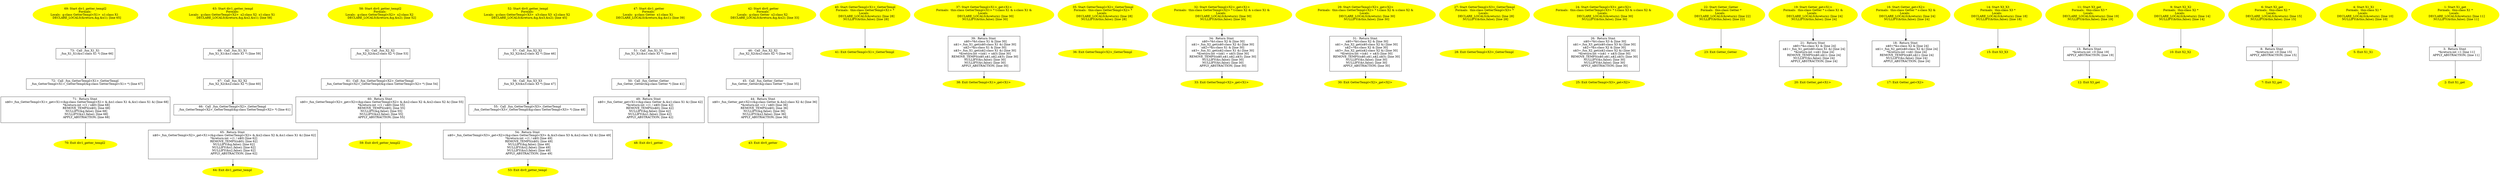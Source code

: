 digraph iCFG {
73 [label="73:  Call _fun_X1_X1 \n   _fun_X1_X1(&x1:class X1 *) [line 66]\n " shape="box"]
	

	 73 -> 72 ;
72 [label="72:  Call _fun_GetterTempl<X1>_GetterTempl \n   _fun_GetterTempl<X1>_GetterTempl(&g:class GetterTempl<X1> *) [line 67]\n " shape="box"]
	

	 72 -> 71 ;
71 [label="71:  Return Stmt \n   n$0=_fun_GetterTempl<X1>_get<X1>(&g:class GetterTempl<X1> &,&x1:class X1 &,&x1:class X1 &) [line 68]\n  *&return:int =(1 / n$0) [line 68]\n  REMOVE_TEMPS(n$0); [line 68]\n  NULLIFY(&g,false); [line 68]\n  NULLIFY(&x1,false); [line 68]\n  APPLY_ABSTRACTION; [line 68]\n " shape="box"]
	

	 71 -> 70 ;
70 [label="70: Exit div1_getter_templ2 \n  " color=yellow style=filled]
	

69 [label="69: Start div1_getter_templ2\nFormals: \nLocals:  g:class GetterTempl<X1>  x1:class X1  \n   DECLARE_LOCALS(&return,&g,&x1); [line 65]\n " color=yellow style=filled]
	

	 69 -> 73 ;
68 [label="68:  Call _fun_X1_X1 \n   _fun_X1_X1(&x1:class X1 *) [line 59]\n " shape="box"]
	

	 68 -> 67 ;
67 [label="67:  Call _fun_X2_X2 \n   _fun_X2_X2(&x2:class X2 *) [line 60]\n " shape="box"]
	

	 67 -> 66 ;
66 [label="66:  Call _fun_GetterTempl<X2>_GetterTempl \n   _fun_GetterTempl<X2>_GetterTempl(&g:class GetterTempl<X2> *) [line 61]\n " shape="box"]
	

	 66 -> 65 ;
65 [label="65:  Return Stmt \n   n$0=_fun_GetterTempl<X2>_get<X1>(&g:class GetterTempl<X2> &,&x2:class X2 &,&x1:class X1 &) [line 62]\n  *&return:int =(1 / n$0) [line 62]\n  REMOVE_TEMPS(n$0); [line 62]\n  NULLIFY(&g,false); [line 62]\n  NULLIFY(&x1,false); [line 62]\n  NULLIFY(&x2,false); [line 62]\n  APPLY_ABSTRACTION; [line 62]\n " shape="box"]
	

	 65 -> 64 ;
64 [label="64: Exit div1_getter_templ \n  " color=yellow style=filled]
	

63 [label="63: Start div1_getter_templ\nFormals: \nLocals:  g:class GetterTempl<X2>  x2:class X2  x1:class X1  \n   DECLARE_LOCALS(&return,&g,&x2,&x1); [line 58]\n " color=yellow style=filled]
	

	 63 -> 68 ;
62 [label="62:  Call _fun_X2_X2 \n   _fun_X2_X2(&x2:class X2 *) [line 53]\n " shape="box"]
	

	 62 -> 61 ;
61 [label="61:  Call _fun_GetterTempl<X2>_GetterTempl \n   _fun_GetterTempl<X2>_GetterTempl(&g:class GetterTempl<X2> *) [line 54]\n " shape="box"]
	

	 61 -> 60 ;
60 [label="60:  Return Stmt \n   n$0=_fun_GetterTempl<X2>_get<X2>(&g:class GetterTempl<X2> &,&x2:class X2 &,&x2:class X2 &) [line 55]\n  *&return:int =(1 / n$0) [line 55]\n  REMOVE_TEMPS(n$0); [line 55]\n  NULLIFY(&g,false); [line 55]\n  NULLIFY(&x2,false); [line 55]\n  APPLY_ABSTRACTION; [line 55]\n " shape="box"]
	

	 60 -> 59 ;
59 [label="59: Exit div0_getter_templ2 \n  " color=yellow style=filled]
	

58 [label="58: Start div0_getter_templ2\nFormals: \nLocals:  g:class GetterTempl<X2>  x2:class X2  \n   DECLARE_LOCALS(&return,&g,&x2); [line 52]\n " color=yellow style=filled]
	

	 58 -> 62 ;
57 [label="57:  Call _fun_X2_X2 \n   _fun_X2_X2(&x2:class X2 *) [line 46]\n " shape="box"]
	

	 57 -> 56 ;
56 [label="56:  Call _fun_X3_X3 \n   _fun_X3_X3(&x3:class X3 *) [line 47]\n " shape="box"]
	

	 56 -> 55 ;
55 [label="55:  Call _fun_GetterTempl<X3>_GetterTempl \n   _fun_GetterTempl<X3>_GetterTempl(&g:class GetterTempl<X3> *) [line 48]\n " shape="box"]
	

	 55 -> 54 ;
54 [label="54:  Return Stmt \n   n$0=_fun_GetterTempl<X3>_get<X2>(&g:class GetterTempl<X3> &,&x3:class X3 &,&x2:class X2 &) [line 49]\n  *&return:int =(1 / n$0) [line 49]\n  REMOVE_TEMPS(n$0); [line 49]\n  NULLIFY(&g,false); [line 49]\n  NULLIFY(&x2,false); [line 49]\n  NULLIFY(&x3,false); [line 49]\n  APPLY_ABSTRACTION; [line 49]\n " shape="box"]
	

	 54 -> 53 ;
53 [label="53: Exit div0_getter_templ \n  " color=yellow style=filled]
	

52 [label="52: Start div0_getter_templ\nFormals: \nLocals:  g:class GetterTempl<X3>  x3:class X3  x2:class X2  \n   DECLARE_LOCALS(&return,&g,&x3,&x2); [line 45]\n " color=yellow style=filled]
	

	 52 -> 57 ;
51 [label="51:  Call _fun_X1_X1 \n   _fun_X1_X1(&x1:class X1 *) [line 40]\n " shape="box"]
	

	 51 -> 50 ;
50 [label="50:  Call _fun_Getter_Getter \n   _fun_Getter_Getter(&g:class Getter *) [line 41]\n " shape="box"]
	

	 50 -> 49 ;
49 [label="49:  Return Stmt \n   n$0=_fun_Getter_get<X1>(&g:class Getter &,&x1:class X1 &) [line 42]\n  *&return:int =(1 / n$0) [line 42]\n  REMOVE_TEMPS(n$0); [line 42]\n  NULLIFY(&g,false); [line 42]\n  NULLIFY(&x1,false); [line 42]\n  APPLY_ABSTRACTION; [line 42]\n " shape="box"]
	

	 49 -> 48 ;
48 [label="48: Exit div1_getter \n  " color=yellow style=filled]
	

47 [label="47: Start div1_getter\nFormals: \nLocals:  g:class Getter  x1:class X1  \n   DECLARE_LOCALS(&return,&g,&x1); [line 39]\n " color=yellow style=filled]
	

	 47 -> 51 ;
46 [label="46:  Call _fun_X2_X2 \n   _fun_X2_X2(&x2:class X2 *) [line 34]\n " shape="box"]
	

	 46 -> 45 ;
45 [label="45:  Call _fun_Getter_Getter \n   _fun_Getter_Getter(&g:class Getter *) [line 35]\n " shape="box"]
	

	 45 -> 44 ;
44 [label="44:  Return Stmt \n   n$0=_fun_Getter_get<X2>(&g:class Getter &,&x2:class X2 &) [line 36]\n  *&return:int =(1 / n$0) [line 36]\n  REMOVE_TEMPS(n$0); [line 36]\n  NULLIFY(&g,false); [line 36]\n  NULLIFY(&x2,false); [line 36]\n  APPLY_ABSTRACTION; [line 36]\n " shape="box"]
	

	 44 -> 43 ;
43 [label="43: Exit div0_getter \n  " color=yellow style=filled]
	

42 [label="42: Start div0_getter\nFormals: \nLocals:  g:class Getter  x2:class X2  \n   DECLARE_LOCALS(&return,&g,&x2); [line 33]\n " color=yellow style=filled]
	

	 42 -> 46 ;
41 [label="41: Exit GetterTempl<X1>_GetterTempl \n  " color=yellow style=filled]
	

40 [label="40: Start GetterTempl<X1>_GetterTempl\nFormals:  this:class GetterTempl<X1> *\nLocals:  \n   DECLARE_LOCALS(&return); [line 28]\n  NULLIFY(&this,false); [line 28]\n " color=yellow style=filled]
	

	 40 -> 41 ;
39 [label="39:  Return Stmt \n   n$0=*&t:class X1 & [line 30]\n  n$1=_fun_X1_get(n$0:class X1 &) [line 30]\n  n$2=*&s:class X1 & [line 30]\n  n$3=_fun_X1_get(n$2:class X1 &) [line 30]\n  *&return:int =(n$1 + n$3) [line 30]\n  REMOVE_TEMPS(n$0,n$1,n$2,n$3); [line 30]\n  NULLIFY(&s,false); [line 30]\n  NULLIFY(&t,false); [line 30]\n  APPLY_ABSTRACTION; [line 30]\n " shape="box"]
	

	 39 -> 38 ;
38 [label="38: Exit GetterTempl<X1>_get<X1> \n  " color=yellow style=filled]
	

37 [label="37: Start GetterTempl<X1>_get<X1>\nFormals:  this:class GetterTempl<X1> * t:class X1 & s:class X1 &\nLocals:  \n   DECLARE_LOCALS(&return); [line 30]\n  NULLIFY(&this,false); [line 30]\n " color=yellow style=filled]
	

	 37 -> 39 ;
36 [label="36: Exit GetterTempl<X2>_GetterTempl \n  " color=yellow style=filled]
	

35 [label="35: Start GetterTempl<X2>_GetterTempl\nFormals:  this:class GetterTempl<X2> *\nLocals:  \n   DECLARE_LOCALS(&return); [line 28]\n  NULLIFY(&this,false); [line 28]\n " color=yellow style=filled]
	

	 35 -> 36 ;
34 [label="34:  Return Stmt \n   n$0=*&t:class X2 & [line 30]\n  n$1=_fun_X2_get(n$0:class X2 &) [line 30]\n  n$2=*&s:class X1 & [line 30]\n  n$3=_fun_X1_get(n$2:class X1 &) [line 30]\n  *&return:int =(n$1 + n$3) [line 30]\n  REMOVE_TEMPS(n$0,n$1,n$2,n$3); [line 30]\n  NULLIFY(&s,false); [line 30]\n  NULLIFY(&t,false); [line 30]\n  APPLY_ABSTRACTION; [line 30]\n " shape="box"]
	

	 34 -> 33 ;
33 [label="33: Exit GetterTempl<X2>_get<X1> \n  " color=yellow style=filled]
	

32 [label="32: Start GetterTempl<X2>_get<X1>\nFormals:  this:class GetterTempl<X2> * t:class X2 & s:class X1 &\nLocals:  \n   DECLARE_LOCALS(&return); [line 30]\n  NULLIFY(&this,false); [line 30]\n " color=yellow style=filled]
	

	 32 -> 34 ;
31 [label="31:  Return Stmt \n   n$0=*&t:class X2 & [line 30]\n  n$1=_fun_X2_get(n$0:class X2 &) [line 30]\n  n$2=*&s:class X2 & [line 30]\n  n$3=_fun_X2_get(n$2:class X2 &) [line 30]\n  *&return:int =(n$1 + n$3) [line 30]\n  REMOVE_TEMPS(n$0,n$1,n$2,n$3); [line 30]\n  NULLIFY(&s,false); [line 30]\n  NULLIFY(&t,false); [line 30]\n  APPLY_ABSTRACTION; [line 30]\n " shape="box"]
	

	 31 -> 30 ;
30 [label="30: Exit GetterTempl<X2>_get<X2> \n  " color=yellow style=filled]
	

29 [label="29: Start GetterTempl<X2>_get<X2>\nFormals:  this:class GetterTempl<X2> * t:class X2 & s:class X2 &\nLocals:  \n   DECLARE_LOCALS(&return); [line 30]\n  NULLIFY(&this,false); [line 30]\n " color=yellow style=filled]
	

	 29 -> 31 ;
28 [label="28: Exit GetterTempl<X3>_GetterTempl \n  " color=yellow style=filled]
	

27 [label="27: Start GetterTempl<X3>_GetterTempl\nFormals:  this:class GetterTempl<X3> *\nLocals:  \n   DECLARE_LOCALS(&return); [line 28]\n  NULLIFY(&this,false); [line 28]\n " color=yellow style=filled]
	

	 27 -> 28 ;
26 [label="26:  Return Stmt \n   n$0=*&t:class X3 & [line 30]\n  n$1=_fun_X3_get(n$0:class X3 &) [line 30]\n  n$2=*&s:class X2 & [line 30]\n  n$3=_fun_X2_get(n$2:class X2 &) [line 30]\n  *&return:int =(n$1 + n$3) [line 30]\n  REMOVE_TEMPS(n$0,n$1,n$2,n$3); [line 30]\n  NULLIFY(&s,false); [line 30]\n  NULLIFY(&t,false); [line 30]\n  APPLY_ABSTRACTION; [line 30]\n " shape="box"]
	

	 26 -> 25 ;
25 [label="25: Exit GetterTempl<X3>_get<X2> \n  " color=yellow style=filled]
	

24 [label="24: Start GetterTempl<X3>_get<X2>\nFormals:  this:class GetterTempl<X3> * t:class X3 & s:class X2 &\nLocals:  \n   DECLARE_LOCALS(&return); [line 30]\n  NULLIFY(&this,false); [line 30]\n " color=yellow style=filled]
	

	 24 -> 26 ;
23 [label="23: Exit Getter_Getter \n  " color=yellow style=filled]
	

22 [label="22: Start Getter_Getter\nFormals:  this:class Getter *\nLocals:  \n   DECLARE_LOCALS(&return); [line 22]\n  NULLIFY(&this,false); [line 22]\n " color=yellow style=filled]
	

	 22 -> 23 ;
21 [label="21:  Return Stmt \n   n$0=*&s:class X1 & [line 24]\n  n$1=_fun_X1_get(n$0:class X1 &) [line 24]\n  *&return:int =n$1 [line 24]\n  REMOVE_TEMPS(n$0,n$1); [line 24]\n  NULLIFY(&s,false); [line 24]\n  APPLY_ABSTRACTION; [line 24]\n " shape="box"]
	

	 21 -> 20 ;
20 [label="20: Exit Getter_get<X1> \n  " color=yellow style=filled]
	

19 [label="19: Start Getter_get<X1>\nFormals:  this:class Getter * s:class X1 &\nLocals:  \n   DECLARE_LOCALS(&return); [line 24]\n  NULLIFY(&this,false); [line 24]\n " color=yellow style=filled]
	

	 19 -> 21 ;
18 [label="18:  Return Stmt \n   n$0=*&s:class X2 & [line 24]\n  n$1=_fun_X2_get(n$0:class X2 &) [line 24]\n  *&return:int =n$1 [line 24]\n  REMOVE_TEMPS(n$0,n$1); [line 24]\n  NULLIFY(&s,false); [line 24]\n  APPLY_ABSTRACTION; [line 24]\n " shape="box"]
	

	 18 -> 17 ;
17 [label="17: Exit Getter_get<X2> \n  " color=yellow style=filled]
	

16 [label="16: Start Getter_get<X2>\nFormals:  this:class Getter * s:class X2 &\nLocals:  \n   DECLARE_LOCALS(&return); [line 24]\n  NULLIFY(&this,false); [line 24]\n " color=yellow style=filled]
	

	 16 -> 18 ;
15 [label="15: Exit X3_X3 \n  " color=yellow style=filled]
	

14 [label="14: Start X3_X3\nFormals:  this:class X3 *\nLocals:  \n   DECLARE_LOCALS(&return); [line 18]\n  NULLIFY(&this,false); [line 18]\n " color=yellow style=filled]
	

	 14 -> 15 ;
13 [label="13:  Return Stmt \n   *&return:int =0 [line 19]\n  APPLY_ABSTRACTION; [line 19]\n " shape="box"]
	

	 13 -> 12 ;
12 [label="12: Exit X3_get \n  " color=yellow style=filled]
	

11 [label="11: Start X3_get\nFormals:  this:class X3 *\nLocals:  \n   DECLARE_LOCALS(&return); [line 19]\n  NULLIFY(&this,false); [line 19]\n " color=yellow style=filled]
	

	 11 -> 13 ;
10 [label="10: Exit X2_X2 \n  " color=yellow style=filled]
	

9 [label="9: Start X2_X2\nFormals:  this:class X2 *\nLocals:  \n   DECLARE_LOCALS(&return); [line 14]\n  NULLIFY(&this,false); [line 14]\n " color=yellow style=filled]
	

	 9 -> 10 ;
8 [label="8:  Return Stmt \n   *&return:int =0 [line 15]\n  APPLY_ABSTRACTION; [line 15]\n " shape="box"]
	

	 8 -> 7 ;
7 [label="7: Exit X2_get \n  " color=yellow style=filled]
	

6 [label="6: Start X2_get\nFormals:  this:class X2 *\nLocals:  \n   DECLARE_LOCALS(&return); [line 15]\n  NULLIFY(&this,false); [line 15]\n " color=yellow style=filled]
	

	 6 -> 8 ;
5 [label="5: Exit X1_X1 \n  " color=yellow style=filled]
	

4 [label="4: Start X1_X1\nFormals:  this:class X1 *\nLocals:  \n   DECLARE_LOCALS(&return); [line 10]\n  NULLIFY(&this,false); [line 10]\n " color=yellow style=filled]
	

	 4 -> 5 ;
3 [label="3:  Return Stmt \n   *&return:int =1 [line 11]\n  APPLY_ABSTRACTION; [line 11]\n " shape="box"]
	

	 3 -> 2 ;
2 [label="2: Exit X1_get \n  " color=yellow style=filled]
	

1 [label="1: Start X1_get\nFormals:  this:class X1 *\nLocals:  \n   DECLARE_LOCALS(&return); [line 11]\n  NULLIFY(&this,false); [line 11]\n " color=yellow style=filled]
	

	 1 -> 3 ;
}

